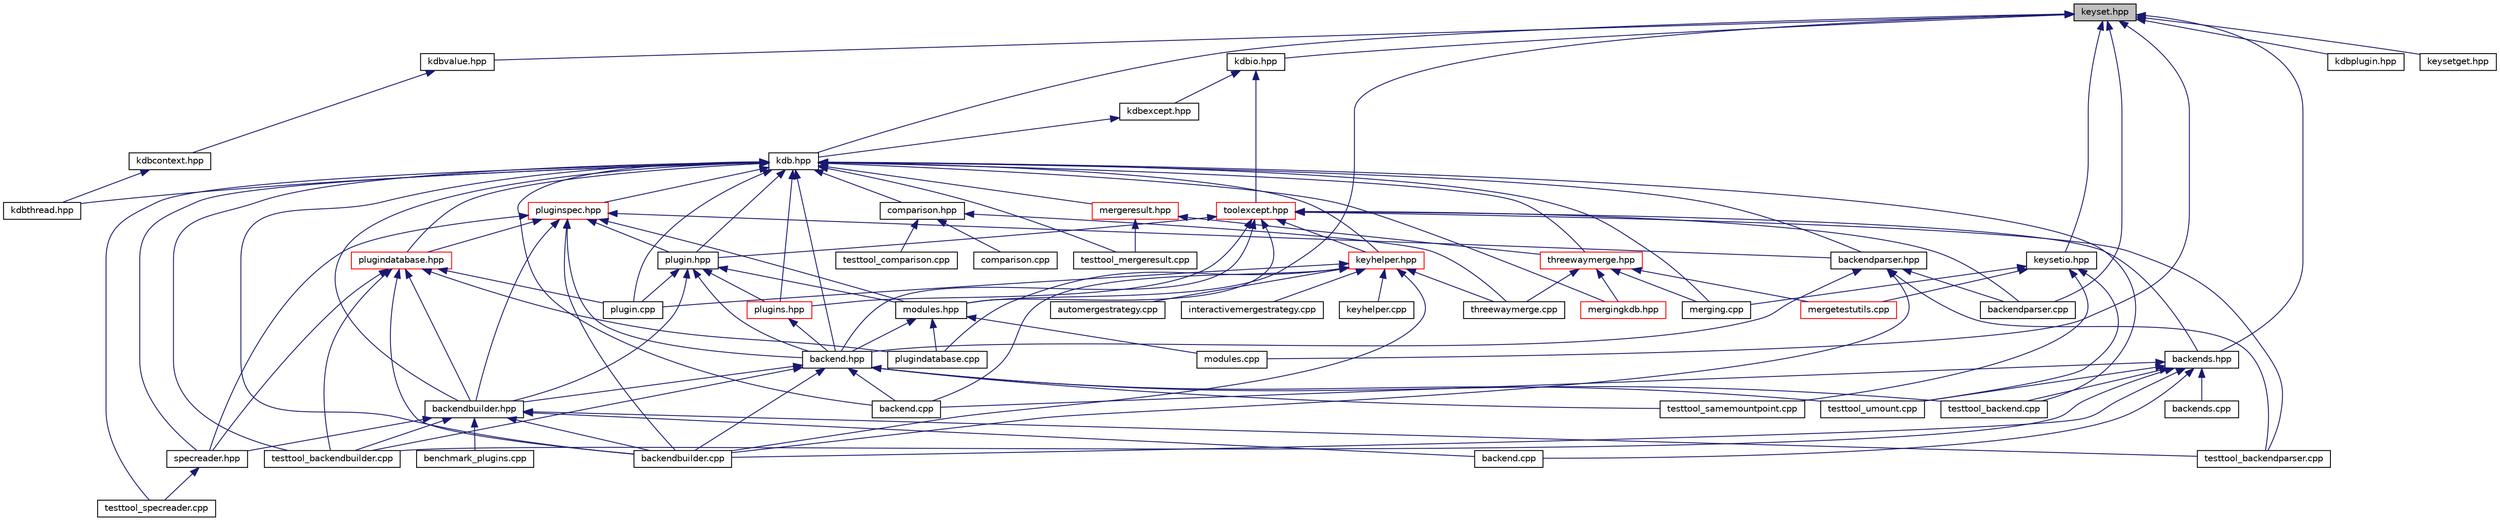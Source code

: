 digraph "keyset.hpp"
{
 // LATEX_PDF_SIZE
  edge [fontname="Helvetica",fontsize="10",labelfontname="Helvetica",labelfontsize="10"];
  node [fontname="Helvetica",fontsize="10",shape=record];
  Node1 [label="keyset.hpp",height=0.2,width=0.4,color="black", fillcolor="grey75", style="filled", fontcolor="black",tooltip=" "];
  Node1 -> Node2 [dir="back",color="midnightblue",fontsize="10",style="solid"];
  Node2 [label="backends.hpp",height=0.2,width=0.4,color="black", fillcolor="white", style="filled",URL="$backends_8hpp.html",tooltip="Allows one to list all available backends."];
  Node2 -> Node3 [dir="back",color="midnightblue",fontsize="10",style="solid"];
  Node3 [label="backend.cpp",height=0.2,width=0.4,color="black", fillcolor="white", style="filled",URL="$examples_2backend_8cpp.html",tooltip=" "];
  Node2 -> Node4 [dir="back",color="midnightblue",fontsize="10",style="solid"];
  Node4 [label="backend.cpp",height=0.2,width=0.4,color="black", fillcolor="white", style="filled",URL="$src_2backend_8cpp.html",tooltip="Implementation of backend."];
  Node2 -> Node5 [dir="back",color="midnightblue",fontsize="10",style="solid"];
  Node5 [label="backendbuilder.cpp",height=0.2,width=0.4,color="black", fillcolor="white", style="filled",URL="$backendbuilder_8cpp.html",tooltip="Implementation of backend builder."];
  Node2 -> Node6 [dir="back",color="midnightblue",fontsize="10",style="solid"];
  Node6 [label="backends.cpp",height=0.2,width=0.4,color="black", fillcolor="white", style="filled",URL="$backends_8cpp.html",tooltip=" "];
  Node2 -> Node7 [dir="back",color="midnightblue",fontsize="10",style="solid"];
  Node7 [label="testtool_backend.cpp",height=0.2,width=0.4,color="black", fillcolor="white", style="filled",URL="$testtool__backend_8cpp.html",tooltip="Tests for the Backend class."];
  Node2 -> Node8 [dir="back",color="midnightblue",fontsize="10",style="solid"];
  Node8 [label="testtool_backendbuilder.cpp",height=0.2,width=0.4,color="black", fillcolor="white", style="filled",URL="$testtool__backendbuilder_8cpp.html",tooltip="Tests for the Backend builder class."];
  Node2 -> Node9 [dir="back",color="midnightblue",fontsize="10",style="solid"];
  Node9 [label="testtool_umount.cpp",height=0.2,width=0.4,color="black", fillcolor="white", style="filled",URL="$testtool__umount_8cpp.html",tooltip="Tests for the umount."];
  Node1 -> Node10 [dir="back",color="midnightblue",fontsize="10",style="solid"];
  Node10 [label="modules.hpp",height=0.2,width=0.4,color="black", fillcolor="white", style="filled",URL="$modules_8hpp.html",tooltip="Allows one to load plugins."];
  Node10 -> Node11 [dir="back",color="midnightblue",fontsize="10",style="solid"];
  Node11 [label="backend.hpp",height=0.2,width=0.4,color="black", fillcolor="white", style="filled",URL="$backend_8hpp.html",tooltip="Implements a way to deal with a backend."];
  Node11 -> Node12 [dir="back",color="midnightblue",fontsize="10",style="solid"];
  Node12 [label="backendbuilder.hpp",height=0.2,width=0.4,color="black", fillcolor="white", style="filled",URL="$backendbuilder_8hpp.html",tooltip="Implements a way to build backends."];
  Node12 -> Node13 [dir="back",color="midnightblue",fontsize="10",style="solid"];
  Node13 [label="benchmark_plugins.cpp",height=0.2,width=0.4,color="black", fillcolor="white", style="filled",URL="$benchmark__plugins_8cpp.html",tooltip="benchmark for getenv"];
  Node12 -> Node3 [dir="back",color="midnightblue",fontsize="10",style="solid"];
  Node12 -> Node14 [dir="back",color="midnightblue",fontsize="10",style="solid"];
  Node14 [label="specreader.hpp",height=0.2,width=0.4,color="black", fillcolor="white", style="filled",URL="$specreader_8hpp.html",tooltip="Implements a way to read spec for mounting purposes."];
  Node14 -> Node15 [dir="back",color="midnightblue",fontsize="10",style="solid"];
  Node15 [label="testtool_specreader.cpp",height=0.2,width=0.4,color="black", fillcolor="white", style="filled",URL="$testtool__specreader_8cpp.html",tooltip="Tests for the spec readerclass."];
  Node12 -> Node5 [dir="back",color="midnightblue",fontsize="10",style="solid"];
  Node12 -> Node8 [dir="back",color="midnightblue",fontsize="10",style="solid"];
  Node12 -> Node16 [dir="back",color="midnightblue",fontsize="10",style="solid"];
  Node16 [label="testtool_backendparser.cpp",height=0.2,width=0.4,color="black", fillcolor="white", style="filled",URL="$testtool__backendparser_8cpp.html",tooltip="Tests for the Backend parser class."];
  Node11 -> Node4 [dir="back",color="midnightblue",fontsize="10",style="solid"];
  Node11 -> Node5 [dir="back",color="midnightblue",fontsize="10",style="solid"];
  Node11 -> Node7 [dir="back",color="midnightblue",fontsize="10",style="solid"];
  Node11 -> Node8 [dir="back",color="midnightblue",fontsize="10",style="solid"];
  Node11 -> Node17 [dir="back",color="midnightblue",fontsize="10",style="solid"];
  Node17 [label="testtool_samemountpoint.cpp",height=0.2,width=0.4,color="black", fillcolor="white", style="filled",URL="$testtool__samemountpoint_8cpp.html",tooltip="Tests for the Backend class."];
  Node11 -> Node9 [dir="back",color="midnightblue",fontsize="10",style="solid"];
  Node10 -> Node18 [dir="back",color="midnightblue",fontsize="10",style="solid"];
  Node18 [label="modules.cpp",height=0.2,width=0.4,color="black", fillcolor="white", style="filled",URL="$modules_8cpp.html",tooltip="Implementation of module loading."];
  Node10 -> Node19 [dir="back",color="midnightblue",fontsize="10",style="solid"];
  Node19 [label="plugindatabase.cpp",height=0.2,width=0.4,color="black", fillcolor="white", style="filled",URL="$plugindatabase_8cpp.html",tooltip="Implementation of PluginDatabase(s)"];
  Node1 -> Node20 [dir="back",color="midnightblue",fontsize="10",style="solid"];
  Node20 [label="backendparser.cpp",height=0.2,width=0.4,color="black", fillcolor="white", style="filled",URL="$backendparser_8cpp.html",tooltip="Tests for the Backend parser class."];
  Node1 -> Node18 [dir="back",color="midnightblue",fontsize="10",style="solid"];
  Node1 -> Node21 [dir="back",color="midnightblue",fontsize="10",style="solid"];
  Node21 [label="kdb.hpp",height=0.2,width=0.4,color="black", fillcolor="white", style="filled",URL="$kdb_8hpp.html",tooltip=" "];
  Node21 -> Node22 [dir="back",color="midnightblue",fontsize="10",style="solid"];
  Node22 [label="merging.cpp",height=0.2,width=0.4,color="black", fillcolor="white", style="filled",URL="$merging_8cpp.html",tooltip=" "];
  Node21 -> Node11 [dir="back",color="midnightblue",fontsize="10",style="solid"];
  Node21 -> Node12 [dir="back",color="midnightblue",fontsize="10",style="solid"];
  Node21 -> Node23 [dir="back",color="midnightblue",fontsize="10",style="solid"];
  Node23 [label="backendparser.hpp",height=0.2,width=0.4,color="black", fillcolor="white", style="filled",URL="$backendparser_8hpp.html",tooltip="Implements ways to parse backends."];
  Node23 -> Node11 [dir="back",color="midnightblue",fontsize="10",style="solid"];
  Node23 -> Node5 [dir="back",color="midnightblue",fontsize="10",style="solid"];
  Node23 -> Node20 [dir="back",color="midnightblue",fontsize="10",style="solid"];
  Node23 -> Node16 [dir="back",color="midnightblue",fontsize="10",style="solid"];
  Node21 -> Node24 [dir="back",color="midnightblue",fontsize="10",style="solid"];
  Node24 [label="comparison.hpp",height=0.2,width=0.4,color="black", fillcolor="white", style="filled",URL="$comparison_8hpp.html",tooltip="Comparison helper functions."];
  Node24 -> Node25 [dir="back",color="midnightblue",fontsize="10",style="solid"];
  Node25 [label="comparison.cpp",height=0.2,width=0.4,color="black", fillcolor="white", style="filled",URL="$comparison_8cpp.html",tooltip="Comparison helper functions."];
  Node24 -> Node26 [dir="back",color="midnightblue",fontsize="10",style="solid"];
  Node26 [label="threewaymerge.cpp",height=0.2,width=0.4,color="black", fillcolor="white", style="filled",URL="$threewaymerge_8cpp.html",tooltip="Implementation of ThreeWayMerge."];
  Node24 -> Node27 [dir="back",color="midnightblue",fontsize="10",style="solid"];
  Node27 [label="testtool_comparison.cpp",height=0.2,width=0.4,color="black", fillcolor="white", style="filled",URL="$testtool__comparison_8cpp.html",tooltip="Tests for the comparison helper."];
  Node21 -> Node28 [dir="back",color="midnightblue",fontsize="10",style="solid"];
  Node28 [label="keyhelper.hpp",height=0.2,width=0.4,color="red", fillcolor="white", style="filled",URL="$keyhelper_8hpp.html",tooltip="Key helper functions."];
  Node28 -> Node4 [dir="back",color="midnightblue",fontsize="10",style="solid"];
  Node28 -> Node5 [dir="back",color="midnightblue",fontsize="10",style="solid"];
  Node28 -> Node29 [dir="back",color="midnightblue",fontsize="10",style="solid"];
  Node29 [label="keyhelper.cpp",height=0.2,width=0.4,color="black", fillcolor="white", style="filled",URL="$keyhelper_8cpp.html",tooltip="Key helper functions."];
  Node28 -> Node30 [dir="back",color="midnightblue",fontsize="10",style="solid"];
  Node30 [label="automergestrategy.cpp",height=0.2,width=0.4,color="black", fillcolor="white", style="filled",URL="$automergestrategy_8cpp.html",tooltip="Implementation of AutoMergeStrategy."];
  Node28 -> Node31 [dir="back",color="midnightblue",fontsize="10",style="solid"];
  Node31 [label="interactivemergestrategy.cpp",height=0.2,width=0.4,color="black", fillcolor="white", style="filled",URL="$interactivemergestrategy_8cpp.html",tooltip="Implementation of InteractiveMergeStrategy."];
  Node28 -> Node26 [dir="back",color="midnightblue",fontsize="10",style="solid"];
  Node28 -> Node36 [dir="back",color="midnightblue",fontsize="10",style="solid"];
  Node36 [label="plugin.cpp",height=0.2,width=0.4,color="black", fillcolor="white", style="filled",URL="$plugin_8cpp.html",tooltip="Implementation of plugin."];
  Node28 -> Node19 [dir="back",color="midnightblue",fontsize="10",style="solid"];
  Node21 -> Node39 [dir="back",color="midnightblue",fontsize="10",style="solid"];
  Node39 [label="mergeresult.hpp",height=0.2,width=0.4,color="red", fillcolor="white", style="filled",URL="$mergeresult_8hpp.html",tooltip="Class modelling the result of a three way merge."];
  Node39 -> Node55 [dir="back",color="midnightblue",fontsize="10",style="solid"];
  Node55 [label="threewaymerge.hpp",height=0.2,width=0.4,color="red", fillcolor="white", style="filled",URL="$threewaymerge_8hpp.html",tooltip="Implements a way to build and deal with a backend."];
  Node55 -> Node22 [dir="back",color="midnightblue",fontsize="10",style="solid"];
  Node55 -> Node62 [dir="back",color="midnightblue",fontsize="10",style="solid"];
  Node62 [label="mergingkdb.hpp",height=0.2,width=0.4,color="red", fillcolor="white", style="filled",URL="$mergingkdb_8hpp.html",tooltip=" "];
  Node55 -> Node26 [dir="back",color="midnightblue",fontsize="10",style="solid"];
  Node55 -> Node64 [dir="back",color="midnightblue",fontsize="10",style="solid"];
  Node64 [label="mergetestutils.cpp",height=0.2,width=0.4,color="red", fillcolor="white", style="filled",URL="$mergetestutils_8cpp.html",tooltip="Implements a helper class for merge related tests."];
  Node39 -> Node68 [dir="back",color="midnightblue",fontsize="10",style="solid"];
  Node68 [label="testtool_mergeresult.cpp",height=0.2,width=0.4,color="black", fillcolor="white", style="filled",URL="$testtool__mergeresult_8cpp.html",tooltip="Tests for the Mergeresult class."];
  Node21 -> Node62 [dir="back",color="midnightblue",fontsize="10",style="solid"];
  Node21 -> Node55 [dir="back",color="midnightblue",fontsize="10",style="solid"];
  Node21 -> Node69 [dir="back",color="midnightblue",fontsize="10",style="solid"];
  Node69 [label="plugin.hpp",height=0.2,width=0.4,color="black", fillcolor="white", style="filled",URL="$plugin_8hpp.html",tooltip="Header file of plugin."];
  Node69 -> Node11 [dir="back",color="midnightblue",fontsize="10",style="solid"];
  Node69 -> Node12 [dir="back",color="midnightblue",fontsize="10",style="solid"];
  Node69 -> Node10 [dir="back",color="midnightblue",fontsize="10",style="solid"];
  Node69 -> Node70 [dir="back",color="midnightblue",fontsize="10",style="solid"];
  Node70 [label="plugins.hpp",height=0.2,width=0.4,color="red", fillcolor="white", style="filled",URL="$plugins_8hpp.html",tooltip="Implementation of get/set and error plugins."];
  Node70 -> Node11 [dir="back",color="midnightblue",fontsize="10",style="solid"];
  Node69 -> Node36 [dir="back",color="midnightblue",fontsize="10",style="solid"];
  Node21 -> Node71 [dir="back",color="midnightblue",fontsize="10",style="solid"];
  Node71 [label="plugindatabase.hpp",height=0.2,width=0.4,color="red", fillcolor="white", style="filled",URL="$plugindatabase_8hpp.html",tooltip="Interface to all plugins."];
  Node71 -> Node12 [dir="back",color="midnightblue",fontsize="10",style="solid"];
  Node71 -> Node14 [dir="back",color="midnightblue",fontsize="10",style="solid"];
  Node71 -> Node5 [dir="back",color="midnightblue",fontsize="10",style="solid"];
  Node71 -> Node36 [dir="back",color="midnightblue",fontsize="10",style="solid"];
  Node71 -> Node19 [dir="back",color="midnightblue",fontsize="10",style="solid"];
  Node71 -> Node8 [dir="back",color="midnightblue",fontsize="10",style="solid"];
  Node21 -> Node70 [dir="back",color="midnightblue",fontsize="10",style="solid"];
  Node21 -> Node73 [dir="back",color="midnightblue",fontsize="10",style="solid"];
  Node73 [label="pluginspec.hpp",height=0.2,width=0.4,color="red", fillcolor="white", style="filled",URL="$pluginspec_8hpp.html",tooltip="Interface to specify which plugin is meant."];
  Node73 -> Node11 [dir="back",color="midnightblue",fontsize="10",style="solid"];
  Node73 -> Node12 [dir="back",color="midnightblue",fontsize="10",style="solid"];
  Node73 -> Node23 [dir="back",color="midnightblue",fontsize="10",style="solid"];
  Node73 -> Node10 [dir="back",color="midnightblue",fontsize="10",style="solid"];
  Node73 -> Node69 [dir="back",color="midnightblue",fontsize="10",style="solid"];
  Node73 -> Node71 [dir="back",color="midnightblue",fontsize="10",style="solid"];
  Node73 -> Node14 [dir="back",color="midnightblue",fontsize="10",style="solid"];
  Node73 -> Node5 [dir="back",color="midnightblue",fontsize="10",style="solid"];
  Node21 -> Node14 [dir="back",color="midnightblue",fontsize="10",style="solid"];
  Node21 -> Node4 [dir="back",color="midnightblue",fontsize="10",style="solid"];
  Node21 -> Node5 [dir="back",color="midnightblue",fontsize="10",style="solid"];
  Node21 -> Node36 [dir="back",color="midnightblue",fontsize="10",style="solid"];
  Node21 -> Node7 [dir="back",color="midnightblue",fontsize="10",style="solid"];
  Node21 -> Node8 [dir="back",color="midnightblue",fontsize="10",style="solid"];
  Node21 -> Node68 [dir="back",color="midnightblue",fontsize="10",style="solid"];
  Node21 -> Node15 [dir="back",color="midnightblue",fontsize="10",style="solid"];
  Node21 -> Node76 [dir="back",color="midnightblue",fontsize="10",style="solid"];
  Node76 [label="kdbthread.hpp",height=0.2,width=0.4,color="black", fillcolor="white", style="filled",URL="$kdbthread_8hpp.html",tooltip=" "];
  Node1 -> Node77 [dir="back",color="midnightblue",fontsize="10",style="solid"];
  Node77 [label="kdbio.hpp",height=0.2,width=0.4,color="black", fillcolor="white", style="filled",URL="$kdbio_8hpp.html",tooltip=" "];
  Node77 -> Node78 [dir="back",color="midnightblue",fontsize="10",style="solid"];
  Node78 [label="toolexcept.hpp",height=0.2,width=0.4,color="red", fillcolor="white", style="filled",URL="$toolexcept_8hpp.html",tooltip="Implementation of all exceptions elektratools library might throw."];
  Node78 -> Node11 [dir="back",color="midnightblue",fontsize="10",style="solid"];
  Node78 -> Node2 [dir="back",color="midnightblue",fontsize="10",style="solid"];
  Node78 -> Node28 [dir="back",color="midnightblue",fontsize="10",style="solid"];
  Node78 -> Node10 [dir="back",color="midnightblue",fontsize="10",style="solid"];
  Node78 -> Node69 [dir="back",color="midnightblue",fontsize="10",style="solid"];
  Node78 -> Node70 [dir="back",color="midnightblue",fontsize="10",style="solid"];
  Node78 -> Node20 [dir="back",color="midnightblue",fontsize="10",style="solid"];
  Node78 -> Node16 [dir="back",color="midnightblue",fontsize="10",style="solid"];
  Node77 -> Node80 [dir="back",color="midnightblue",fontsize="10",style="solid"];
  Node80 [label="kdbexcept.hpp",height=0.2,width=0.4,color="black", fillcolor="white", style="filled",URL="$kdbexcept_8hpp.html",tooltip=" "];
  Node80 -> Node21 [dir="back",color="midnightblue",fontsize="10",style="solid"];
  Node1 -> Node81 [dir="back",color="midnightblue",fontsize="10",style="solid"];
  Node81 [label="kdbplugin.hpp",height=0.2,width=0.4,color="black", fillcolor="white", style="filled",URL="$kdbplugin_8hpp.html",tooltip="Helpers for creating plugins."];
  Node1 -> Node82 [dir="back",color="midnightblue",fontsize="10",style="solid"];
  Node82 [label="kdbvalue.hpp",height=0.2,width=0.4,color="black", fillcolor="white", style="filled",URL="$kdbvalue_8hpp.html",tooltip=" "];
  Node82 -> Node83 [dir="back",color="midnightblue",fontsize="10",style="solid"];
  Node83 [label="kdbcontext.hpp",height=0.2,width=0.4,color="black", fillcolor="white", style="filled",URL="$kdbcontext_8hpp.html",tooltip=" "];
  Node83 -> Node76 [dir="back",color="midnightblue",fontsize="10",style="solid"];
  Node1 -> Node84 [dir="back",color="midnightblue",fontsize="10",style="solid"];
  Node84 [label="keysetget.hpp",height=0.2,width=0.4,color="black", fillcolor="white", style="filled",URL="$keysetget_8hpp.html",tooltip=" "];
  Node1 -> Node85 [dir="back",color="midnightblue",fontsize="10",style="solid"];
  Node85 [label="keysetio.hpp",height=0.2,width=0.4,color="black", fillcolor="white", style="filled",URL="$keysetio_8hpp.html",tooltip=" "];
  Node85 -> Node22 [dir="back",color="midnightblue",fontsize="10",style="solid"];
  Node85 -> Node64 [dir="back",color="midnightblue",fontsize="10",style="solid"];
  Node85 -> Node17 [dir="back",color="midnightblue",fontsize="10",style="solid"];
  Node85 -> Node9 [dir="back",color="midnightblue",fontsize="10",style="solid"];
}
